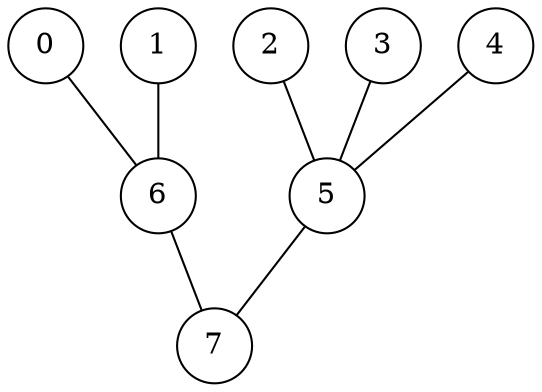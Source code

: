 graph G {
  {
    node [shape=circle]
    0 -- 6
    1 -- 6
    2 -- 5
    3 -- 5
    4 -- 5
    6 -- 7
    5 -- 7
  }
}
